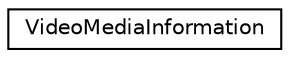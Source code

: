 digraph "Graphical Class Hierarchy"
{
 // LATEX_PDF_SIZE
  edge [fontname="Helvetica",fontsize="10",labelfontname="Helvetica",labelfontsize="10"];
  node [fontname="Helvetica",fontsize="10",shape=record];
  rankdir="LR";
  Node0 [label="VideoMediaInformation",height=0.2,width=0.4,color="black", fillcolor="white", style="filled",URL="$class_video_media_information.html",tooltip=" "];
}
